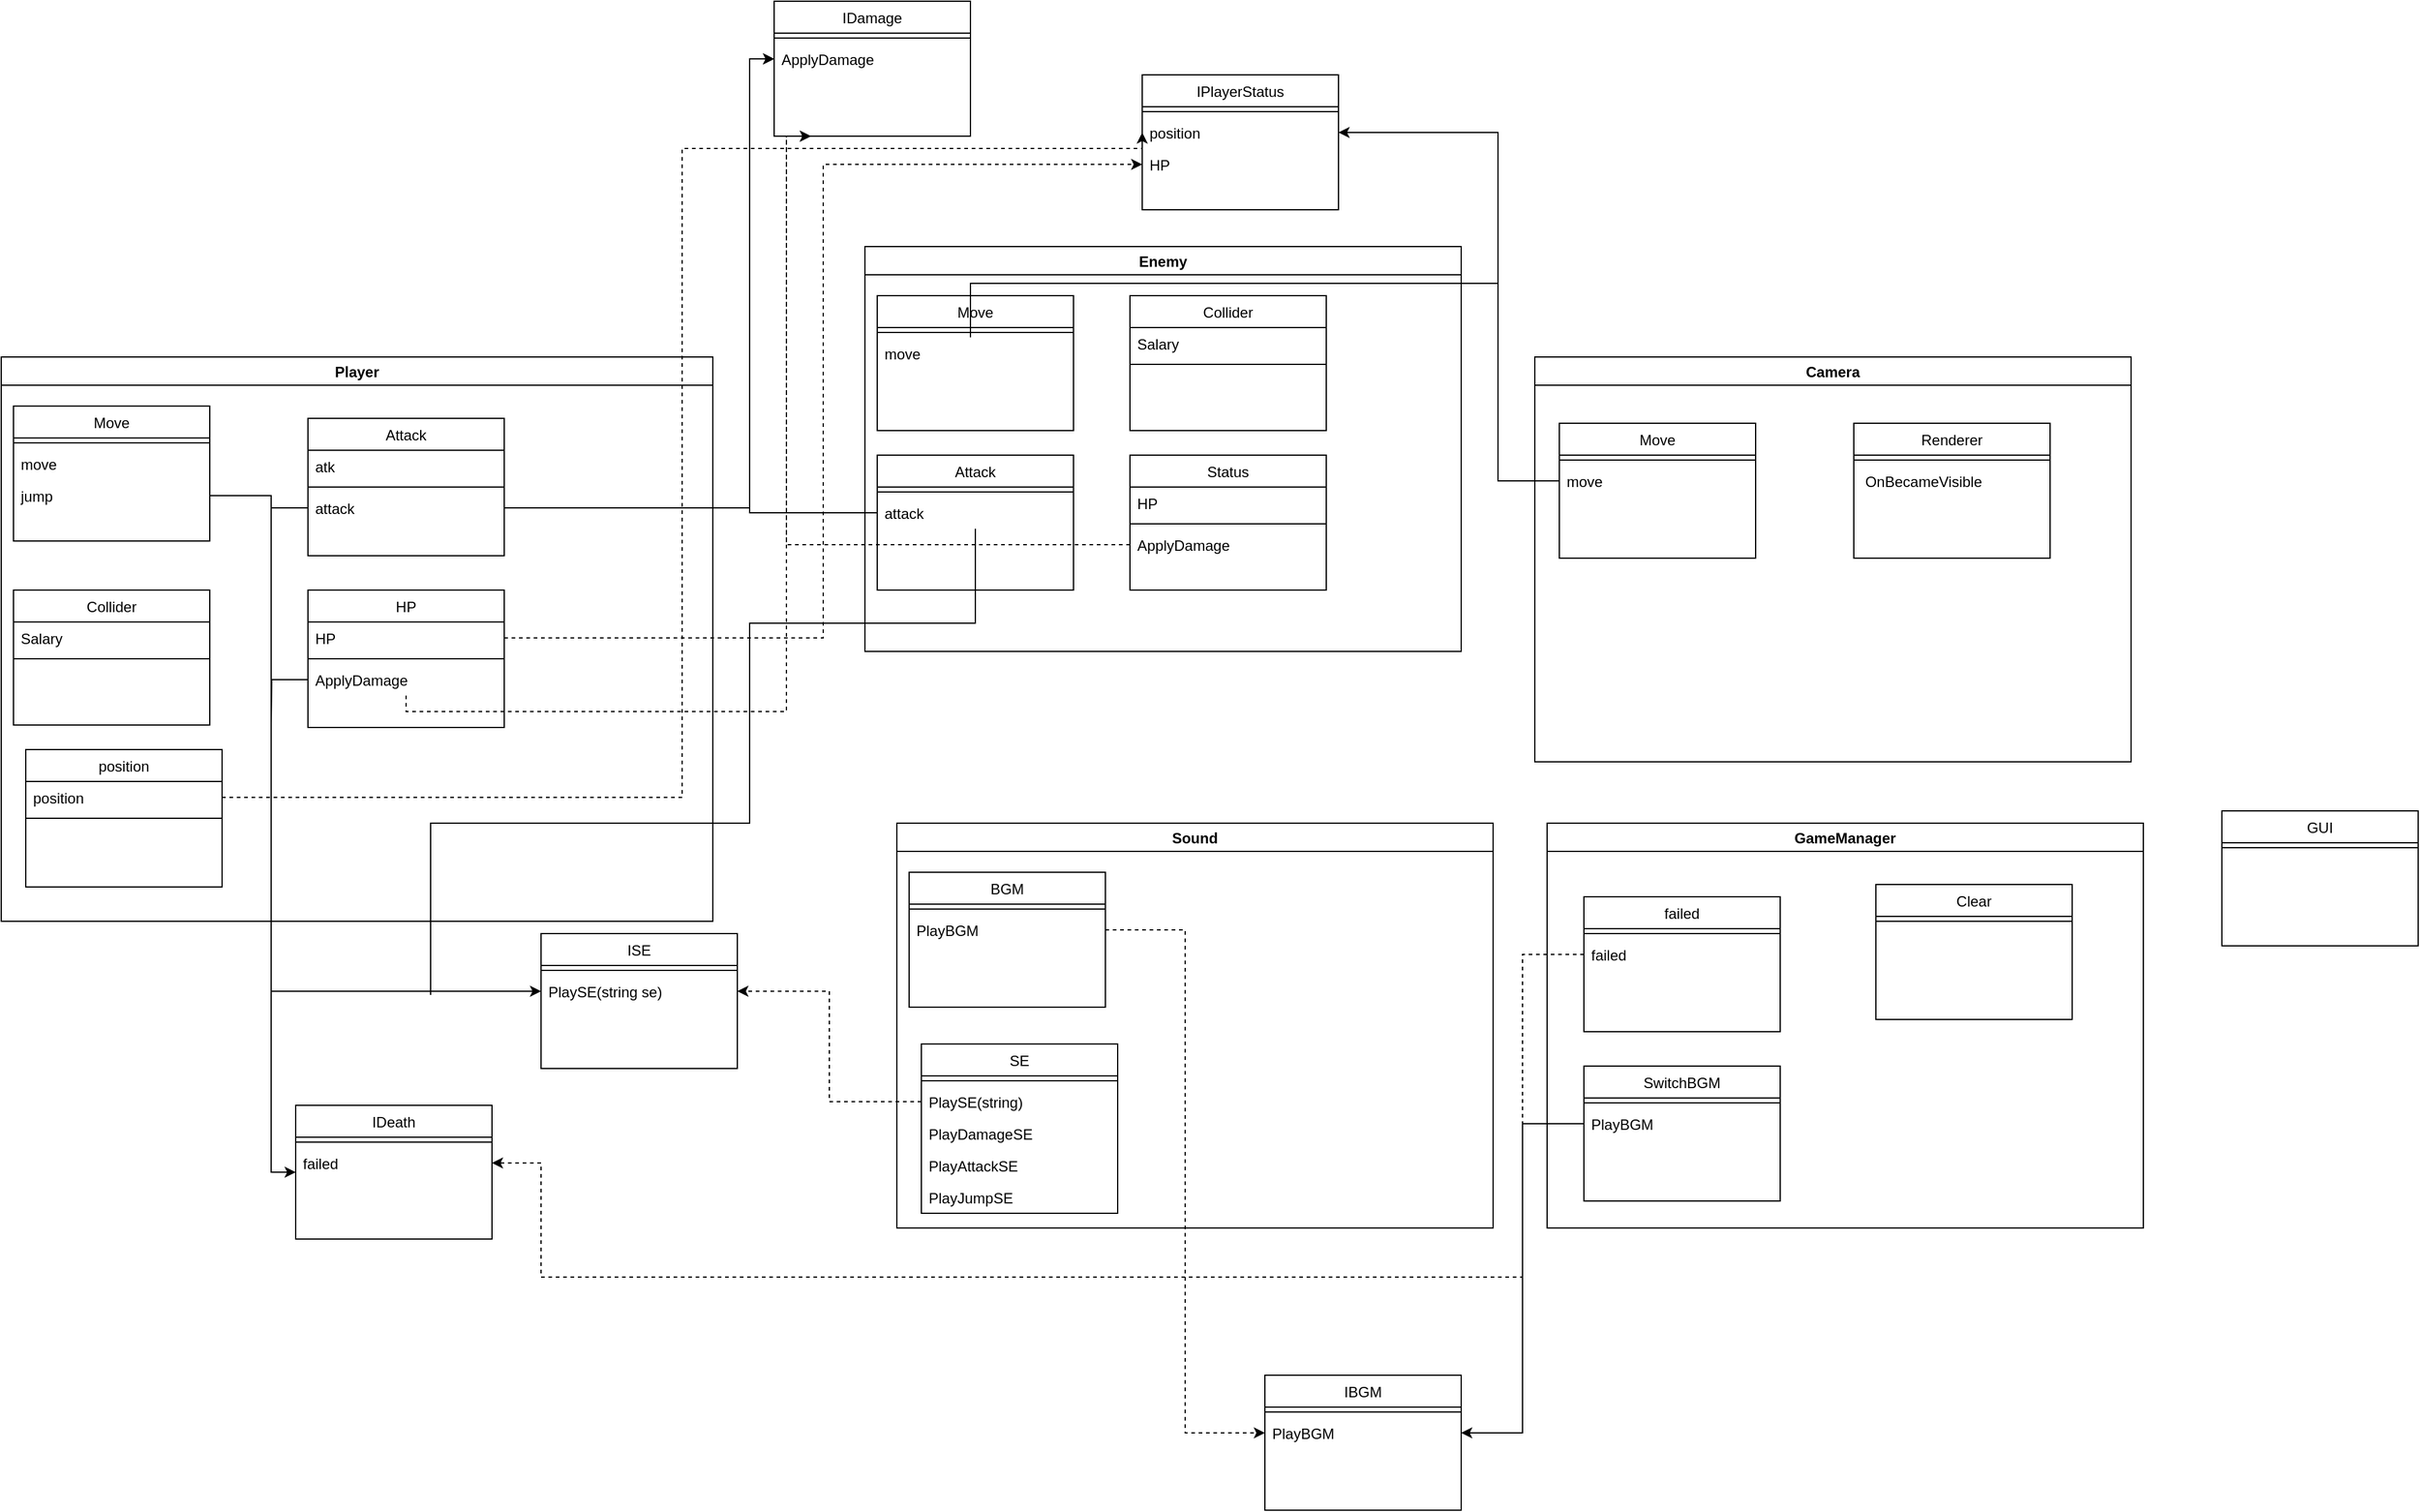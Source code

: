 <mxfile version="16.6.6" type="device"><diagram id="C5RBs43oDa-KdzZeNtuy" name="Page-1"><mxGraphModel dx="1673" dy="901" grid="1" gridSize="10" guides="1" tooltips="1" connect="1" arrows="1" fold="1" page="1" pageScale="1" pageWidth="827" pageHeight="1169" math="0" shadow="0"><root><mxCell id="WIyWlLk6GJQsqaUBKTNV-0"/><mxCell id="WIyWlLk6GJQsqaUBKTNV-1" parent="WIyWlLk6GJQsqaUBKTNV-0"/><mxCell id="DXy78cOk2249i4qKhZUi-2" value="Player" style="swimlane;" parent="WIyWlLk6GJQsqaUBKTNV-1" vertex="1"><mxGeometry x="440" y="560" width="580" height="460" as="geometry"/></mxCell><mxCell id="zkfFHV4jXpPFQw0GAbJ--13" value="Move" style="swimlane;fontStyle=0;align=center;verticalAlign=top;childLayout=stackLayout;horizontal=1;startSize=26;horizontalStack=0;resizeParent=1;resizeLast=0;collapsible=1;marginBottom=0;rounded=0;shadow=0;strokeWidth=1;" parent="DXy78cOk2249i4qKhZUi-2" vertex="1"><mxGeometry x="10" y="40" width="160" height="110" as="geometry"><mxRectangle x="340" y="380" width="170" height="26" as="alternateBounds"/></mxGeometry></mxCell><mxCell id="zkfFHV4jXpPFQw0GAbJ--15" value="" style="line;html=1;strokeWidth=1;align=left;verticalAlign=middle;spacingTop=-1;spacingLeft=3;spacingRight=3;rotatable=0;labelPosition=right;points=[];portConstraint=eastwest;" parent="zkfFHV4jXpPFQw0GAbJ--13" vertex="1"><mxGeometry y="26" width="160" height="8" as="geometry"/></mxCell><mxCell id="DXy78cOk2249i4qKhZUi-7" value="move&#10;" style="text;align=left;verticalAlign=top;spacingLeft=4;spacingRight=4;overflow=hidden;rotatable=0;points=[[0,0.5],[1,0.5]];portConstraint=eastwest;" parent="zkfFHV4jXpPFQw0GAbJ--13" vertex="1"><mxGeometry y="34" width="160" height="26" as="geometry"/></mxCell><mxCell id="i4-zK7n_fpYesn6wMuJ_-3" value="jump" style="text;align=left;verticalAlign=top;spacingLeft=4;spacingRight=4;overflow=hidden;rotatable=0;points=[[0,0.5],[1,0.5]];portConstraint=eastwest;" vertex="1" parent="zkfFHV4jXpPFQw0GAbJ--13"><mxGeometry y="60" width="160" height="26" as="geometry"/></mxCell><mxCell id="DXy78cOk2249i4qKhZUi-3" value="Collider" style="swimlane;fontStyle=0;align=center;verticalAlign=top;childLayout=stackLayout;horizontal=1;startSize=26;horizontalStack=0;resizeParent=1;resizeLast=0;collapsible=1;marginBottom=0;rounded=0;shadow=0;strokeWidth=1;" parent="DXy78cOk2249i4qKhZUi-2" vertex="1"><mxGeometry x="10" y="190" width="160" height="110" as="geometry"><mxRectangle x="340" y="380" width="170" height="26" as="alternateBounds"/></mxGeometry></mxCell><mxCell id="DXy78cOk2249i4qKhZUi-4" value="Salary" style="text;align=left;verticalAlign=top;spacingLeft=4;spacingRight=4;overflow=hidden;rotatable=0;points=[[0,0.5],[1,0.5]];portConstraint=eastwest;" parent="DXy78cOk2249i4qKhZUi-3" vertex="1"><mxGeometry y="26" width="160" height="26" as="geometry"/></mxCell><mxCell id="DXy78cOk2249i4qKhZUi-5" value="" style="line;html=1;strokeWidth=1;align=left;verticalAlign=middle;spacingTop=-1;spacingLeft=3;spacingRight=3;rotatable=0;labelPosition=right;points=[];portConstraint=eastwest;" parent="DXy78cOk2249i4qKhZUi-3" vertex="1"><mxGeometry y="52" width="160" height="8" as="geometry"/></mxCell><mxCell id="i4-zK7n_fpYesn6wMuJ_-16" value="Attack" style="swimlane;fontStyle=0;align=center;verticalAlign=top;childLayout=stackLayout;horizontal=1;startSize=26;horizontalStack=0;resizeParent=1;resizeLast=0;collapsible=1;marginBottom=0;rounded=0;shadow=0;strokeWidth=1;" vertex="1" parent="DXy78cOk2249i4qKhZUi-2"><mxGeometry x="250" y="50" width="160" height="112" as="geometry"><mxRectangle x="340" y="380" width="170" height="26" as="alternateBounds"/></mxGeometry></mxCell><mxCell id="i4-zK7n_fpYesn6wMuJ_-17" value="atk" style="text;align=left;verticalAlign=top;spacingLeft=4;spacingRight=4;overflow=hidden;rotatable=0;points=[[0,0.5],[1,0.5]];portConstraint=eastwest;" vertex="1" parent="i4-zK7n_fpYesn6wMuJ_-16"><mxGeometry y="26" width="160" height="26" as="geometry"/></mxCell><mxCell id="i4-zK7n_fpYesn6wMuJ_-18" value="" style="line;html=1;strokeWidth=1;align=left;verticalAlign=middle;spacingTop=-1;spacingLeft=3;spacingRight=3;rotatable=0;labelPosition=right;points=[];portConstraint=eastwest;" vertex="1" parent="i4-zK7n_fpYesn6wMuJ_-16"><mxGeometry y="52" width="160" height="8" as="geometry"/></mxCell><mxCell id="i4-zK7n_fpYesn6wMuJ_-19" value="attack" style="text;align=left;verticalAlign=top;spacingLeft=4;spacingRight=4;overflow=hidden;rotatable=0;points=[[0,0.5],[1,0.5]];portConstraint=eastwest;" vertex="1" parent="i4-zK7n_fpYesn6wMuJ_-16"><mxGeometry y="60" width="160" height="26" as="geometry"/></mxCell><mxCell id="i4-zK7n_fpYesn6wMuJ_-8" value="HP" style="swimlane;fontStyle=0;align=center;verticalAlign=top;childLayout=stackLayout;horizontal=1;startSize=26;horizontalStack=0;resizeParent=1;resizeLast=0;collapsible=1;marginBottom=0;rounded=0;shadow=0;strokeWidth=1;" vertex="1" parent="DXy78cOk2249i4qKhZUi-2"><mxGeometry x="250" y="190" width="160" height="112" as="geometry"><mxRectangle x="340" y="380" width="170" height="26" as="alternateBounds"/></mxGeometry></mxCell><mxCell id="i4-zK7n_fpYesn6wMuJ_-11" value="HP" style="text;align=left;verticalAlign=top;spacingLeft=4;spacingRight=4;overflow=hidden;rotatable=0;points=[[0,0.5],[1,0.5]];portConstraint=eastwest;" vertex="1" parent="i4-zK7n_fpYesn6wMuJ_-8"><mxGeometry y="26" width="160" height="26" as="geometry"/></mxCell><mxCell id="i4-zK7n_fpYesn6wMuJ_-9" value="" style="line;html=1;strokeWidth=1;align=left;verticalAlign=middle;spacingTop=-1;spacingLeft=3;spacingRight=3;rotatable=0;labelPosition=right;points=[];portConstraint=eastwest;" vertex="1" parent="i4-zK7n_fpYesn6wMuJ_-8"><mxGeometry y="52" width="160" height="8" as="geometry"/></mxCell><mxCell id="i4-zK7n_fpYesn6wMuJ_-10" value="ApplyDamage" style="text;align=left;verticalAlign=top;spacingLeft=4;spacingRight=4;overflow=hidden;rotatable=0;points=[[0,0.5],[1,0.5]];portConstraint=eastwest;" vertex="1" parent="i4-zK7n_fpYesn6wMuJ_-8"><mxGeometry y="60" width="160" height="26" as="geometry"/></mxCell><mxCell id="i4-zK7n_fpYesn6wMuJ_-103" value="" style="endArrow=none;html=1;rounded=0;fontFamily=Helvetica;fontSize=12;fontColor=default;entryX=0;entryY=0.5;entryDx=0;entryDy=0;" edge="1" parent="DXy78cOk2249i4qKhZUi-2" target="i4-zK7n_fpYesn6wMuJ_-19"><mxGeometry width="50" height="50" relative="1" as="geometry"><mxPoint x="220" y="123" as="sourcePoint"/><mxPoint x="250" y="100" as="targetPoint"/></mxGeometry></mxCell><mxCell id="i4-zK7n_fpYesn6wMuJ_-140" value="position" style="swimlane;fontStyle=0;align=center;verticalAlign=top;childLayout=stackLayout;horizontal=1;startSize=26;horizontalStack=0;resizeParent=1;resizeLast=0;collapsible=1;marginBottom=0;rounded=0;shadow=0;strokeWidth=1;" vertex="1" parent="DXy78cOk2249i4qKhZUi-2"><mxGeometry x="20" y="320" width="160" height="112" as="geometry"><mxRectangle x="340" y="380" width="170" height="26" as="alternateBounds"/></mxGeometry></mxCell><mxCell id="i4-zK7n_fpYesn6wMuJ_-142" value="position" style="text;align=left;verticalAlign=top;spacingLeft=4;spacingRight=4;overflow=hidden;rotatable=0;points=[[0,0.5],[1,0.5]];portConstraint=eastwest;" vertex="1" parent="i4-zK7n_fpYesn6wMuJ_-140"><mxGeometry y="26" width="160" height="26" as="geometry"/></mxCell><mxCell id="i4-zK7n_fpYesn6wMuJ_-143" value="" style="line;html=1;strokeWidth=1;align=left;verticalAlign=middle;spacingTop=-1;spacingLeft=3;spacingRight=3;rotatable=0;labelPosition=right;points=[];portConstraint=eastwest;" vertex="1" parent="i4-zK7n_fpYesn6wMuJ_-140"><mxGeometry y="52" width="160" height="8" as="geometry"/></mxCell><mxCell id="i4-zK7n_fpYesn6wMuJ_-4" value="IDamage" style="swimlane;fontStyle=0;align=center;verticalAlign=top;childLayout=stackLayout;horizontal=1;startSize=26;horizontalStack=0;resizeParent=1;resizeLast=0;collapsible=1;marginBottom=0;rounded=0;shadow=0;strokeWidth=1;" vertex="1" parent="WIyWlLk6GJQsqaUBKTNV-1"><mxGeometry x="1070" y="270" width="160" height="110" as="geometry"><mxRectangle x="340" y="380" width="170" height="26" as="alternateBounds"/></mxGeometry></mxCell><mxCell id="i4-zK7n_fpYesn6wMuJ_-5" value="" style="line;html=1;strokeWidth=1;align=left;verticalAlign=middle;spacingTop=-1;spacingLeft=3;spacingRight=3;rotatable=0;labelPosition=right;points=[];portConstraint=eastwest;" vertex="1" parent="i4-zK7n_fpYesn6wMuJ_-4"><mxGeometry y="26" width="160" height="8" as="geometry"/></mxCell><mxCell id="i4-zK7n_fpYesn6wMuJ_-15" value="ApplyDamage" style="text;align=left;verticalAlign=top;spacingLeft=4;spacingRight=4;overflow=hidden;rotatable=0;points=[[0,0.5],[1,0.5]];portConstraint=eastwest;" vertex="1" parent="i4-zK7n_fpYesn6wMuJ_-4"><mxGeometry y="34" width="160" height="26" as="geometry"/></mxCell><mxCell id="i4-zK7n_fpYesn6wMuJ_-20" value="Enemy" style="swimlane;" vertex="1" parent="WIyWlLk6GJQsqaUBKTNV-1"><mxGeometry x="1144" y="470" width="486" height="330" as="geometry"/></mxCell><mxCell id="i4-zK7n_fpYesn6wMuJ_-21" value="Move" style="swimlane;fontStyle=0;align=center;verticalAlign=top;childLayout=stackLayout;horizontal=1;startSize=26;horizontalStack=0;resizeParent=1;resizeLast=0;collapsible=1;marginBottom=0;rounded=0;shadow=0;strokeWidth=1;" vertex="1" parent="i4-zK7n_fpYesn6wMuJ_-20"><mxGeometry x="10" y="40" width="160" height="110" as="geometry"><mxRectangle x="340" y="380" width="170" height="26" as="alternateBounds"/></mxGeometry></mxCell><mxCell id="i4-zK7n_fpYesn6wMuJ_-22" value="" style="line;html=1;strokeWidth=1;align=left;verticalAlign=middle;spacingTop=-1;spacingLeft=3;spacingRight=3;rotatable=0;labelPosition=right;points=[];portConstraint=eastwest;" vertex="1" parent="i4-zK7n_fpYesn6wMuJ_-21"><mxGeometry y="26" width="160" height="8" as="geometry"/></mxCell><mxCell id="i4-zK7n_fpYesn6wMuJ_-23" value="move&#10;" style="text;align=left;verticalAlign=top;spacingLeft=4;spacingRight=4;overflow=hidden;rotatable=0;points=[[0,0.5],[1,0.5]];portConstraint=eastwest;" vertex="1" parent="i4-zK7n_fpYesn6wMuJ_-21"><mxGeometry y="34" width="160" height="26" as="geometry"/></mxCell><mxCell id="i4-zK7n_fpYesn6wMuJ_-25" value="Collider" style="swimlane;fontStyle=0;align=center;verticalAlign=top;childLayout=stackLayout;horizontal=1;startSize=26;horizontalStack=0;resizeParent=1;resizeLast=0;collapsible=1;marginBottom=0;rounded=0;shadow=0;strokeWidth=1;" vertex="1" parent="i4-zK7n_fpYesn6wMuJ_-20"><mxGeometry x="216" y="40" width="160" height="110" as="geometry"><mxRectangle x="340" y="380" width="170" height="26" as="alternateBounds"/></mxGeometry></mxCell><mxCell id="i4-zK7n_fpYesn6wMuJ_-26" value="Salary" style="text;align=left;verticalAlign=top;spacingLeft=4;spacingRight=4;overflow=hidden;rotatable=0;points=[[0,0.5],[1,0.5]];portConstraint=eastwest;" vertex="1" parent="i4-zK7n_fpYesn6wMuJ_-25"><mxGeometry y="26" width="160" height="26" as="geometry"/></mxCell><mxCell id="i4-zK7n_fpYesn6wMuJ_-27" value="" style="line;html=1;strokeWidth=1;align=left;verticalAlign=middle;spacingTop=-1;spacingLeft=3;spacingRight=3;rotatable=0;labelPosition=right;points=[];portConstraint=eastwest;" vertex="1" parent="i4-zK7n_fpYesn6wMuJ_-25"><mxGeometry y="52" width="160" height="8" as="geometry"/></mxCell><mxCell id="i4-zK7n_fpYesn6wMuJ_-28" value="Status" style="swimlane;fontStyle=0;align=center;verticalAlign=top;childLayout=stackLayout;horizontal=1;startSize=26;horizontalStack=0;resizeParent=1;resizeLast=0;collapsible=1;marginBottom=0;rounded=0;shadow=0;strokeWidth=1;" vertex="1" parent="i4-zK7n_fpYesn6wMuJ_-20"><mxGeometry x="216" y="170" width="160" height="110" as="geometry"><mxRectangle x="340" y="380" width="170" height="26" as="alternateBounds"/></mxGeometry></mxCell><mxCell id="i4-zK7n_fpYesn6wMuJ_-29" value="HP" style="text;align=left;verticalAlign=top;spacingLeft=4;spacingRight=4;overflow=hidden;rotatable=0;points=[[0,0.5],[1,0.5]];portConstraint=eastwest;" vertex="1" parent="i4-zK7n_fpYesn6wMuJ_-28"><mxGeometry y="26" width="160" height="26" as="geometry"/></mxCell><mxCell id="i4-zK7n_fpYesn6wMuJ_-30" value="" style="line;html=1;strokeWidth=1;align=left;verticalAlign=middle;spacingTop=-1;spacingLeft=3;spacingRight=3;rotatable=0;labelPosition=right;points=[];portConstraint=eastwest;" vertex="1" parent="i4-zK7n_fpYesn6wMuJ_-28"><mxGeometry y="52" width="160" height="8" as="geometry"/></mxCell><mxCell id="i4-zK7n_fpYesn6wMuJ_-31" value="ApplyDamage" style="text;align=left;verticalAlign=top;spacingLeft=4;spacingRight=4;overflow=hidden;rotatable=0;points=[[0,0.5],[1,0.5]];portConstraint=eastwest;" vertex="1" parent="i4-zK7n_fpYesn6wMuJ_-28"><mxGeometry y="60" width="160" height="26" as="geometry"/></mxCell><mxCell id="i4-zK7n_fpYesn6wMuJ_-32" value="Attack" style="swimlane;fontStyle=0;align=center;verticalAlign=top;childLayout=stackLayout;horizontal=1;startSize=26;horizontalStack=0;resizeParent=1;resizeLast=0;collapsible=1;marginBottom=0;rounded=0;shadow=0;strokeWidth=1;" vertex="1" parent="i4-zK7n_fpYesn6wMuJ_-20"><mxGeometry x="10" y="170" width="160" height="110" as="geometry"><mxRectangle x="340" y="380" width="170" height="26" as="alternateBounds"/></mxGeometry></mxCell><mxCell id="i4-zK7n_fpYesn6wMuJ_-34" value="" style="line;html=1;strokeWidth=1;align=left;verticalAlign=middle;spacingTop=-1;spacingLeft=3;spacingRight=3;rotatable=0;labelPosition=right;points=[];portConstraint=eastwest;" vertex="1" parent="i4-zK7n_fpYesn6wMuJ_-32"><mxGeometry y="26" width="160" height="8" as="geometry"/></mxCell><mxCell id="i4-zK7n_fpYesn6wMuJ_-35" value="attack" style="text;align=left;verticalAlign=top;spacingLeft=4;spacingRight=4;overflow=hidden;rotatable=0;points=[[0,0.5],[1,0.5]];portConstraint=eastwest;" vertex="1" parent="i4-zK7n_fpYesn6wMuJ_-32"><mxGeometry y="34" width="160" height="26" as="geometry"/></mxCell><mxCell id="i4-zK7n_fpYesn6wMuJ_-37" style="edgeStyle=orthogonalEdgeStyle;rounded=0;orthogonalLoop=1;jettySize=auto;html=1;entryX=0;entryY=0.5;entryDx=0;entryDy=0;fontFamily=Helvetica;fontSize=12;fontColor=default;startSize=26;" edge="1" parent="WIyWlLk6GJQsqaUBKTNV-1" source="i4-zK7n_fpYesn6wMuJ_-19" target="i4-zK7n_fpYesn6wMuJ_-15"><mxGeometry relative="1" as="geometry"><Array as="points"><mxPoint x="1050" y="683"/><mxPoint x="1050" y="317"/></Array></mxGeometry></mxCell><mxCell id="i4-zK7n_fpYesn6wMuJ_-39" style="edgeStyle=orthogonalEdgeStyle;rounded=0;orthogonalLoop=1;jettySize=auto;html=1;entryX=0;entryY=0.5;entryDx=0;entryDy=0;fontFamily=Helvetica;fontSize=12;fontColor=default;startSize=26;" edge="1" parent="WIyWlLk6GJQsqaUBKTNV-1" source="i4-zK7n_fpYesn6wMuJ_-35" target="i4-zK7n_fpYesn6wMuJ_-15"><mxGeometry relative="1" as="geometry"/></mxCell><mxCell id="i4-zK7n_fpYesn6wMuJ_-44" style="edgeStyle=orthogonalEdgeStyle;rounded=0;orthogonalLoop=1;jettySize=auto;html=1;dashed=1;fontFamily=Helvetica;fontSize=12;fontColor=default;" edge="1" parent="WIyWlLk6GJQsqaUBKTNV-1" source="i4-zK7n_fpYesn6wMuJ_-31"><mxGeometry relative="1" as="geometry"><mxPoint x="1100" y="380" as="targetPoint"/><Array as="points"><mxPoint x="1080" y="713"/><mxPoint x="1080" y="380"/></Array></mxGeometry></mxCell><mxCell id="i4-zK7n_fpYesn6wMuJ_-45" style="edgeStyle=orthogonalEdgeStyle;rounded=0;orthogonalLoop=1;jettySize=auto;html=1;dashed=1;fontFamily=Helvetica;fontSize=12;fontColor=default;" edge="1" parent="WIyWlLk6GJQsqaUBKTNV-1" source="i4-zK7n_fpYesn6wMuJ_-10"><mxGeometry relative="1" as="geometry"><mxPoint x="1100" y="380" as="targetPoint"/><Array as="points"><mxPoint x="1080" y="849"/><mxPoint x="1080" y="380"/></Array></mxGeometry></mxCell><mxCell id="i4-zK7n_fpYesn6wMuJ_-46" value="Camera" style="swimlane;" vertex="1" parent="WIyWlLk6GJQsqaUBKTNV-1"><mxGeometry x="1690" y="560" width="486" height="330" as="geometry"/></mxCell><mxCell id="i4-zK7n_fpYesn6wMuJ_-47" value="Move" style="swimlane;fontStyle=0;align=center;verticalAlign=top;childLayout=stackLayout;horizontal=1;startSize=26;horizontalStack=0;resizeParent=1;resizeLast=0;collapsible=1;marginBottom=0;rounded=0;shadow=0;strokeWidth=1;" vertex="1" parent="i4-zK7n_fpYesn6wMuJ_-46"><mxGeometry x="20" y="54" width="160" height="110" as="geometry"><mxRectangle x="340" y="380" width="170" height="26" as="alternateBounds"/></mxGeometry></mxCell><mxCell id="i4-zK7n_fpYesn6wMuJ_-48" value="" style="line;html=1;strokeWidth=1;align=left;verticalAlign=middle;spacingTop=-1;spacingLeft=3;spacingRight=3;rotatable=0;labelPosition=right;points=[];portConstraint=eastwest;" vertex="1" parent="i4-zK7n_fpYesn6wMuJ_-47"><mxGeometry y="26" width="160" height="8" as="geometry"/></mxCell><mxCell id="i4-zK7n_fpYesn6wMuJ_-49" value="move&#10;" style="text;align=left;verticalAlign=top;spacingLeft=4;spacingRight=4;overflow=hidden;rotatable=0;points=[[0,0.5],[1,0.5]];portConstraint=eastwest;" vertex="1" parent="i4-zK7n_fpYesn6wMuJ_-47"><mxGeometry y="34" width="160" height="26" as="geometry"/></mxCell><mxCell id="i4-zK7n_fpYesn6wMuJ_-61" value="Renderer" style="swimlane;fontStyle=0;align=center;verticalAlign=top;childLayout=stackLayout;horizontal=1;startSize=26;horizontalStack=0;resizeParent=1;resizeLast=0;collapsible=1;marginBottom=0;rounded=0;shadow=0;strokeWidth=1;" vertex="1" parent="i4-zK7n_fpYesn6wMuJ_-46"><mxGeometry x="260" y="54" width="160" height="110" as="geometry"><mxRectangle x="340" y="380" width="170" height="26" as="alternateBounds"/></mxGeometry></mxCell><mxCell id="i4-zK7n_fpYesn6wMuJ_-62" value="" style="line;html=1;strokeWidth=1;align=left;verticalAlign=middle;spacingTop=-1;spacingLeft=3;spacingRight=3;rotatable=0;labelPosition=right;points=[];portConstraint=eastwest;" vertex="1" parent="i4-zK7n_fpYesn6wMuJ_-61"><mxGeometry y="26" width="160" height="8" as="geometry"/></mxCell><mxCell id="i4-zK7n_fpYesn6wMuJ_-63" value=" OnBecameVisible" style="text;align=left;verticalAlign=top;spacingLeft=4;spacingRight=4;overflow=hidden;rotatable=0;points=[[0,0.5],[1,0.5]];portConstraint=eastwest;" vertex="1" parent="i4-zK7n_fpYesn6wMuJ_-61"><mxGeometry y="34" width="160" height="26" as="geometry"/></mxCell><mxCell id="i4-zK7n_fpYesn6wMuJ_-64" value="Sound" style="swimlane;startSize=23;" vertex="1" parent="WIyWlLk6GJQsqaUBKTNV-1"><mxGeometry x="1170" y="940" width="486" height="330" as="geometry"/></mxCell><mxCell id="i4-zK7n_fpYesn6wMuJ_-65" value="BGM" style="swimlane;fontStyle=0;align=center;verticalAlign=top;childLayout=stackLayout;horizontal=1;startSize=26;horizontalStack=0;resizeParent=1;resizeLast=0;collapsible=1;marginBottom=0;rounded=0;shadow=0;strokeWidth=1;" vertex="1" parent="i4-zK7n_fpYesn6wMuJ_-64"><mxGeometry x="10" y="40" width="160" height="110" as="geometry"><mxRectangle x="340" y="380" width="170" height="26" as="alternateBounds"/></mxGeometry></mxCell><mxCell id="i4-zK7n_fpYesn6wMuJ_-66" value="" style="line;html=1;strokeWidth=1;align=left;verticalAlign=middle;spacingTop=-1;spacingLeft=3;spacingRight=3;rotatable=0;labelPosition=right;points=[];portConstraint=eastwest;" vertex="1" parent="i4-zK7n_fpYesn6wMuJ_-65"><mxGeometry y="26" width="160" height="8" as="geometry"/></mxCell><mxCell id="i4-zK7n_fpYesn6wMuJ_-124" value="PlayBGM" style="text;align=left;verticalAlign=top;spacingLeft=4;spacingRight=4;overflow=hidden;rotatable=0;points=[[0,0.5],[1,0.5]];portConstraint=eastwest;" vertex="1" parent="i4-zK7n_fpYesn6wMuJ_-65"><mxGeometry y="34" width="160" height="26" as="geometry"/></mxCell><mxCell id="i4-zK7n_fpYesn6wMuJ_-72" value="SE" style="swimlane;fontStyle=0;align=center;verticalAlign=top;childLayout=stackLayout;horizontal=1;startSize=26;horizontalStack=0;resizeParent=1;resizeLast=0;collapsible=1;marginBottom=0;rounded=0;shadow=0;strokeWidth=1;" vertex="1" parent="i4-zK7n_fpYesn6wMuJ_-64"><mxGeometry x="20" y="180" width="160" height="138" as="geometry"><mxRectangle x="340" y="380" width="170" height="26" as="alternateBounds"/></mxGeometry></mxCell><mxCell id="i4-zK7n_fpYesn6wMuJ_-74" value="" style="line;html=1;strokeWidth=1;align=left;verticalAlign=middle;spacingTop=-1;spacingLeft=3;spacingRight=3;rotatable=0;labelPosition=right;points=[];portConstraint=eastwest;" vertex="1" parent="i4-zK7n_fpYesn6wMuJ_-72"><mxGeometry y="26" width="160" height="8" as="geometry"/></mxCell><mxCell id="i4-zK7n_fpYesn6wMuJ_-84" value="PlaySE(string)" style="text;align=left;verticalAlign=top;spacingLeft=4;spacingRight=4;overflow=hidden;rotatable=0;points=[[0,0.5],[1,0.5]];portConstraint=eastwest;" vertex="1" parent="i4-zK7n_fpYesn6wMuJ_-72"><mxGeometry y="34" width="160" height="26" as="geometry"/></mxCell><mxCell id="i4-zK7n_fpYesn6wMuJ_-91" value="PlayDamageSE" style="text;align=left;verticalAlign=top;spacingLeft=4;spacingRight=4;overflow=hidden;rotatable=0;points=[[0,0.5],[1,0.5]];portConstraint=eastwest;" vertex="1" parent="i4-zK7n_fpYesn6wMuJ_-72"><mxGeometry y="60" width="160" height="26" as="geometry"/></mxCell><mxCell id="i4-zK7n_fpYesn6wMuJ_-92" value="PlayAttackSE" style="text;align=left;verticalAlign=top;spacingLeft=4;spacingRight=4;overflow=hidden;rotatable=0;points=[[0,0.5],[1,0.5]];portConstraint=eastwest;" vertex="1" parent="i4-zK7n_fpYesn6wMuJ_-72"><mxGeometry y="86" width="160" height="26" as="geometry"/></mxCell><mxCell id="i4-zK7n_fpYesn6wMuJ_-93" value="PlayJumpSE" style="text;align=left;verticalAlign=top;spacingLeft=4;spacingRight=4;overflow=hidden;rotatable=0;points=[[0,0.5],[1,0.5]];portConstraint=eastwest;" vertex="1" parent="i4-zK7n_fpYesn6wMuJ_-72"><mxGeometry y="112" width="160" height="26" as="geometry"/></mxCell><mxCell id="i4-zK7n_fpYesn6wMuJ_-81" value="ISE" style="swimlane;fontStyle=0;align=center;verticalAlign=top;childLayout=stackLayout;horizontal=1;startSize=26;horizontalStack=0;resizeParent=1;resizeLast=0;collapsible=1;marginBottom=0;rounded=0;shadow=0;strokeWidth=1;" vertex="1" parent="WIyWlLk6GJQsqaUBKTNV-1"><mxGeometry x="880" y="1030" width="160" height="110" as="geometry"><mxRectangle x="340" y="380" width="170" height="26" as="alternateBounds"/></mxGeometry></mxCell><mxCell id="i4-zK7n_fpYesn6wMuJ_-82" value="" style="line;html=1;strokeWidth=1;align=left;verticalAlign=middle;spacingTop=-1;spacingLeft=3;spacingRight=3;rotatable=0;labelPosition=right;points=[];portConstraint=eastwest;" vertex="1" parent="i4-zK7n_fpYesn6wMuJ_-81"><mxGeometry y="26" width="160" height="8" as="geometry"/></mxCell><mxCell id="i4-zK7n_fpYesn6wMuJ_-83" value="PlaySE(string se)" style="text;align=left;verticalAlign=top;spacingLeft=4;spacingRight=4;overflow=hidden;rotatable=0;points=[[0,0.5],[1,0.5]];portConstraint=eastwest;" vertex="1" parent="i4-zK7n_fpYesn6wMuJ_-81"><mxGeometry y="34" width="160" height="26" as="geometry"/></mxCell><mxCell id="i4-zK7n_fpYesn6wMuJ_-94" style="edgeStyle=orthogonalEdgeStyle;rounded=0;orthogonalLoop=1;jettySize=auto;html=1;exitX=0;exitY=0.5;exitDx=0;exitDy=0;dashed=1;fontFamily=Helvetica;fontSize=12;fontColor=default;" edge="1" parent="WIyWlLk6GJQsqaUBKTNV-1" source="i4-zK7n_fpYesn6wMuJ_-84" target="i4-zK7n_fpYesn6wMuJ_-83"><mxGeometry relative="1" as="geometry"/></mxCell><mxCell id="i4-zK7n_fpYesn6wMuJ_-98" style="edgeStyle=orthogonalEdgeStyle;rounded=0;orthogonalLoop=1;jettySize=auto;html=1;entryX=0;entryY=0.5;entryDx=0;entryDy=0;fontFamily=Helvetica;fontSize=12;fontColor=default;" edge="1" parent="WIyWlLk6GJQsqaUBKTNV-1" source="i4-zK7n_fpYesn6wMuJ_-3" target="i4-zK7n_fpYesn6wMuJ_-83"><mxGeometry relative="1" as="geometry"><Array as="points"><mxPoint x="660" y="673"/><mxPoint x="660" y="1077"/></Array></mxGeometry></mxCell><mxCell id="i4-zK7n_fpYesn6wMuJ_-104" style="edgeStyle=orthogonalEdgeStyle;rounded=0;orthogonalLoop=1;jettySize=auto;html=1;exitX=0;exitY=0.5;exitDx=0;exitDy=0;fontFamily=Helvetica;fontSize=12;fontColor=default;endArrow=none;endFill=0;" edge="1" parent="WIyWlLk6GJQsqaUBKTNV-1" source="i4-zK7n_fpYesn6wMuJ_-10"><mxGeometry relative="1" as="geometry"><mxPoint x="660" y="859" as="targetPoint"/></mxGeometry></mxCell><mxCell id="i4-zK7n_fpYesn6wMuJ_-105" style="edgeStyle=orthogonalEdgeStyle;rounded=0;orthogonalLoop=1;jettySize=auto;html=1;fontFamily=Helvetica;fontSize=12;fontColor=default;endArrow=none;endFill=0;" edge="1" parent="WIyWlLk6GJQsqaUBKTNV-1" source="i4-zK7n_fpYesn6wMuJ_-35"><mxGeometry relative="1" as="geometry"><mxPoint x="790.0" y="1080" as="targetPoint"/><Array as="points"><mxPoint x="1050" y="777"/><mxPoint x="1050" y="940"/><mxPoint x="790" y="940"/></Array></mxGeometry></mxCell><mxCell id="i4-zK7n_fpYesn6wMuJ_-108" value="IPlayerStatus" style="swimlane;fontStyle=0;align=center;verticalAlign=top;childLayout=stackLayout;horizontal=1;startSize=26;horizontalStack=0;resizeParent=1;resizeLast=0;collapsible=1;marginBottom=0;rounded=0;shadow=0;strokeWidth=1;" vertex="1" parent="WIyWlLk6GJQsqaUBKTNV-1"><mxGeometry x="1370" y="330" width="160" height="110" as="geometry"><mxRectangle x="340" y="380" width="170" height="26" as="alternateBounds"/></mxGeometry></mxCell><mxCell id="i4-zK7n_fpYesn6wMuJ_-109" value="" style="line;html=1;strokeWidth=1;align=left;verticalAlign=middle;spacingTop=-1;spacingLeft=3;spacingRight=3;rotatable=0;labelPosition=right;points=[];portConstraint=eastwest;" vertex="1" parent="i4-zK7n_fpYesn6wMuJ_-108"><mxGeometry y="26" width="160" height="8" as="geometry"/></mxCell><mxCell id="i4-zK7n_fpYesn6wMuJ_-110" value="position" style="text;align=left;verticalAlign=top;spacingLeft=4;spacingRight=4;overflow=hidden;rotatable=0;points=[[0,0.5],[1,0.5]];portConstraint=eastwest;" vertex="1" parent="i4-zK7n_fpYesn6wMuJ_-108"><mxGeometry y="34" width="160" height="26" as="geometry"/></mxCell><mxCell id="i4-zK7n_fpYesn6wMuJ_-131" value="HP" style="text;align=left;verticalAlign=top;spacingLeft=4;spacingRight=4;overflow=hidden;rotatable=0;points=[[0,0.5],[1,0.5]];portConstraint=eastwest;" vertex="1" parent="i4-zK7n_fpYesn6wMuJ_-108"><mxGeometry y="60" width="160" height="26" as="geometry"/></mxCell><mxCell id="i4-zK7n_fpYesn6wMuJ_-112" style="edgeStyle=orthogonalEdgeStyle;rounded=0;orthogonalLoop=1;jettySize=auto;html=1;fontFamily=Helvetica;fontSize=12;fontColor=default;endArrow=classic;endFill=1;" edge="1" parent="WIyWlLk6GJQsqaUBKTNV-1" source="i4-zK7n_fpYesn6wMuJ_-49" target="i4-zK7n_fpYesn6wMuJ_-110"><mxGeometry relative="1" as="geometry"><Array as="points"><mxPoint x="1660" y="661"/><mxPoint x="1660" y="377"/></Array></mxGeometry></mxCell><mxCell id="i4-zK7n_fpYesn6wMuJ_-113" style="edgeStyle=orthogonalEdgeStyle;rounded=0;orthogonalLoop=1;jettySize=auto;html=1;fontFamily=Helvetica;fontSize=12;fontColor=default;endArrow=none;endFill=0;" edge="1" parent="WIyWlLk6GJQsqaUBKTNV-1" source="i4-zK7n_fpYesn6wMuJ_-23"><mxGeometry relative="1" as="geometry"><mxPoint x="1660.0" y="480" as="targetPoint"/><Array as="points"><mxPoint x="1230" y="500"/><mxPoint x="1660" y="500"/></Array></mxGeometry></mxCell><mxCell id="i4-zK7n_fpYesn6wMuJ_-114" value="GameManager" style="swimlane;" vertex="1" parent="WIyWlLk6GJQsqaUBKTNV-1"><mxGeometry x="1700" y="940" width="486" height="330" as="geometry"/></mxCell><mxCell id="i4-zK7n_fpYesn6wMuJ_-127" value="SwitchBGM" style="swimlane;fontStyle=0;align=center;verticalAlign=top;childLayout=stackLayout;horizontal=1;startSize=26;horizontalStack=0;resizeParent=1;resizeLast=0;collapsible=1;marginBottom=0;rounded=0;shadow=0;strokeWidth=1;" vertex="1" parent="i4-zK7n_fpYesn6wMuJ_-114"><mxGeometry x="30" y="198" width="160" height="110" as="geometry"><mxRectangle x="340" y="380" width="170" height="26" as="alternateBounds"/></mxGeometry></mxCell><mxCell id="i4-zK7n_fpYesn6wMuJ_-128" value="" style="line;html=1;strokeWidth=1;align=left;verticalAlign=middle;spacingTop=-1;spacingLeft=3;spacingRight=3;rotatable=0;labelPosition=right;points=[];portConstraint=eastwest;" vertex="1" parent="i4-zK7n_fpYesn6wMuJ_-127"><mxGeometry y="26" width="160" height="8" as="geometry"/></mxCell><mxCell id="i4-zK7n_fpYesn6wMuJ_-129" value="PlayBGM" style="text;align=left;verticalAlign=top;spacingLeft=4;spacingRight=4;overflow=hidden;rotatable=0;points=[[0,0.5],[1,0.5]];portConstraint=eastwest;" vertex="1" parent="i4-zK7n_fpYesn6wMuJ_-127"><mxGeometry y="34" width="160" height="26" as="geometry"/></mxCell><mxCell id="i4-zK7n_fpYesn6wMuJ_-134" value="Clear" style="swimlane;fontStyle=0;align=center;verticalAlign=top;childLayout=stackLayout;horizontal=1;startSize=26;horizontalStack=0;resizeParent=1;resizeLast=0;collapsible=1;marginBottom=0;rounded=0;shadow=0;strokeWidth=1;" vertex="1" parent="i4-zK7n_fpYesn6wMuJ_-114"><mxGeometry x="268" y="50" width="160" height="110" as="geometry"><mxRectangle x="340" y="380" width="170" height="26" as="alternateBounds"/></mxGeometry></mxCell><mxCell id="i4-zK7n_fpYesn6wMuJ_-135" value="" style="line;html=1;strokeWidth=1;align=left;verticalAlign=middle;spacingTop=-1;spacingLeft=3;spacingRight=3;rotatable=0;labelPosition=right;points=[];portConstraint=eastwest;" vertex="1" parent="i4-zK7n_fpYesn6wMuJ_-134"><mxGeometry y="26" width="160" height="8" as="geometry"/></mxCell><mxCell id="i4-zK7n_fpYesn6wMuJ_-137" value="failed" style="swimlane;fontStyle=0;align=center;verticalAlign=top;childLayout=stackLayout;horizontal=1;startSize=26;horizontalStack=0;resizeParent=1;resizeLast=0;collapsible=1;marginBottom=0;rounded=0;shadow=0;strokeWidth=1;" vertex="1" parent="i4-zK7n_fpYesn6wMuJ_-114"><mxGeometry x="30" y="60" width="160" height="110" as="geometry"><mxRectangle x="340" y="380" width="170" height="26" as="alternateBounds"/></mxGeometry></mxCell><mxCell id="i4-zK7n_fpYesn6wMuJ_-138" value="" style="line;html=1;strokeWidth=1;align=left;verticalAlign=middle;spacingTop=-1;spacingLeft=3;spacingRight=3;rotatable=0;labelPosition=right;points=[];portConstraint=eastwest;" vertex="1" parent="i4-zK7n_fpYesn6wMuJ_-137"><mxGeometry y="26" width="160" height="8" as="geometry"/></mxCell><mxCell id="i4-zK7n_fpYesn6wMuJ_-153" value="failed" style="text;align=left;verticalAlign=top;spacingLeft=4;spacingRight=4;overflow=hidden;rotatable=0;points=[[0,0.5],[1,0.5]];portConstraint=eastwest;" vertex="1" parent="i4-zK7n_fpYesn6wMuJ_-137"><mxGeometry y="34" width="160" height="26" as="geometry"/></mxCell><mxCell id="i4-zK7n_fpYesn6wMuJ_-115" value="GUI" style="swimlane;fontStyle=0;align=center;verticalAlign=top;childLayout=stackLayout;horizontal=1;startSize=26;horizontalStack=0;resizeParent=1;resizeLast=0;collapsible=1;marginBottom=0;rounded=0;shadow=0;strokeWidth=1;" vertex="1" parent="WIyWlLk6GJQsqaUBKTNV-1"><mxGeometry x="2250" y="930" width="160" height="110" as="geometry"><mxRectangle x="340" y="380" width="170" height="26" as="alternateBounds"/></mxGeometry></mxCell><mxCell id="i4-zK7n_fpYesn6wMuJ_-116" value="" style="line;html=1;strokeWidth=1;align=left;verticalAlign=middle;spacingTop=-1;spacingLeft=3;spacingRight=3;rotatable=0;labelPosition=right;points=[];portConstraint=eastwest;" vertex="1" parent="i4-zK7n_fpYesn6wMuJ_-115"><mxGeometry y="26" width="160" height="8" as="geometry"/></mxCell><mxCell id="i4-zK7n_fpYesn6wMuJ_-121" value="IBGM" style="swimlane;fontStyle=0;align=center;verticalAlign=top;childLayout=stackLayout;horizontal=1;startSize=26;horizontalStack=0;resizeParent=1;resizeLast=0;collapsible=1;marginBottom=0;rounded=0;shadow=0;strokeWidth=1;" vertex="1" parent="WIyWlLk6GJQsqaUBKTNV-1"><mxGeometry x="1470" y="1390" width="160" height="110" as="geometry"><mxRectangle x="340" y="380" width="170" height="26" as="alternateBounds"/></mxGeometry></mxCell><mxCell id="i4-zK7n_fpYesn6wMuJ_-122" value="" style="line;html=1;strokeWidth=1;align=left;verticalAlign=middle;spacingTop=-1;spacingLeft=3;spacingRight=3;rotatable=0;labelPosition=right;points=[];portConstraint=eastwest;" vertex="1" parent="i4-zK7n_fpYesn6wMuJ_-121"><mxGeometry y="26" width="160" height="8" as="geometry"/></mxCell><mxCell id="i4-zK7n_fpYesn6wMuJ_-123" value="PlayBGM" style="text;align=left;verticalAlign=top;spacingLeft=4;spacingRight=4;overflow=hidden;rotatable=0;points=[[0,0.5],[1,0.5]];portConstraint=eastwest;" vertex="1" parent="i4-zK7n_fpYesn6wMuJ_-121"><mxGeometry y="34" width="160" height="26" as="geometry"/></mxCell><mxCell id="i4-zK7n_fpYesn6wMuJ_-126" style="edgeStyle=orthogonalEdgeStyle;rounded=0;orthogonalLoop=1;jettySize=auto;html=1;entryX=0;entryY=0.5;entryDx=0;entryDy=0;fontFamily=Helvetica;fontSize=12;fontColor=default;endArrow=classic;endFill=1;dashed=1;" edge="1" parent="WIyWlLk6GJQsqaUBKTNV-1" source="i4-zK7n_fpYesn6wMuJ_-124" target="i4-zK7n_fpYesn6wMuJ_-123"><mxGeometry relative="1" as="geometry"/></mxCell><mxCell id="i4-zK7n_fpYesn6wMuJ_-130" style="edgeStyle=orthogonalEdgeStyle;rounded=0;orthogonalLoop=1;jettySize=auto;html=1;entryX=1;entryY=0.5;entryDx=0;entryDy=0;fontFamily=Helvetica;fontSize=12;fontColor=default;endArrow=classic;endFill=1;" edge="1" parent="WIyWlLk6GJQsqaUBKTNV-1" source="i4-zK7n_fpYesn6wMuJ_-129" target="i4-zK7n_fpYesn6wMuJ_-123"><mxGeometry relative="1" as="geometry"/></mxCell><mxCell id="i4-zK7n_fpYesn6wMuJ_-133" style="edgeStyle=orthogonalEdgeStyle;rounded=0;orthogonalLoop=1;jettySize=auto;html=1;dashed=1;fontFamily=Helvetica;fontSize=12;fontColor=default;endArrow=classic;endFill=1;" edge="1" parent="WIyWlLk6GJQsqaUBKTNV-1" source="i4-zK7n_fpYesn6wMuJ_-11" target="i4-zK7n_fpYesn6wMuJ_-131"><mxGeometry relative="1" as="geometry"><mxPoint x="1120" y="789" as="targetPoint"/></mxGeometry></mxCell><mxCell id="i4-zK7n_fpYesn6wMuJ_-145" style="edgeStyle=orthogonalEdgeStyle;rounded=0;orthogonalLoop=1;jettySize=auto;html=1;dashed=1;fontFamily=Helvetica;fontSize=12;fontColor=default;endArrow=classic;endFill=1;entryX=0;entryY=0.5;entryDx=0;entryDy=0;" edge="1" parent="WIyWlLk6GJQsqaUBKTNV-1" source="i4-zK7n_fpYesn6wMuJ_-142" target="i4-zK7n_fpYesn6wMuJ_-110"><mxGeometry relative="1" as="geometry"><mxPoint x="1110" y="790" as="targetPoint"/><Array as="points"><mxPoint x="995" y="919"/><mxPoint x="995" y="390"/><mxPoint x="1370" y="390"/></Array></mxGeometry></mxCell><mxCell id="i4-zK7n_fpYesn6wMuJ_-149" value="IDeath" style="swimlane;fontStyle=0;align=center;verticalAlign=top;childLayout=stackLayout;horizontal=1;startSize=26;horizontalStack=0;resizeParent=1;resizeLast=0;collapsible=1;marginBottom=0;rounded=0;shadow=0;strokeWidth=1;" vertex="1" parent="WIyWlLk6GJQsqaUBKTNV-1"><mxGeometry x="680" y="1170" width="160" height="109" as="geometry"><mxRectangle x="340" y="380" width="170" height="26" as="alternateBounds"/></mxGeometry></mxCell><mxCell id="i4-zK7n_fpYesn6wMuJ_-150" value="" style="line;html=1;strokeWidth=1;align=left;verticalAlign=middle;spacingTop=-1;spacingLeft=3;spacingRight=3;rotatable=0;labelPosition=right;points=[];portConstraint=eastwest;" vertex="1" parent="i4-zK7n_fpYesn6wMuJ_-149"><mxGeometry y="26" width="160" height="8" as="geometry"/></mxCell><mxCell id="i4-zK7n_fpYesn6wMuJ_-152" value="failed" style="text;align=left;verticalAlign=top;spacingLeft=4;spacingRight=4;overflow=hidden;rotatable=0;points=[[0,0.5],[1,0.5]];portConstraint=eastwest;" vertex="1" parent="i4-zK7n_fpYesn6wMuJ_-149"><mxGeometry y="34" width="160" height="26" as="geometry"/></mxCell><mxCell id="i4-zK7n_fpYesn6wMuJ_-151" style="edgeStyle=orthogonalEdgeStyle;rounded=0;orthogonalLoop=1;jettySize=auto;html=1;entryX=0;entryY=0.5;entryDx=0;entryDy=0;fontFamily=Helvetica;fontSize=12;fontColor=default;endArrow=classic;endFill=1;" edge="1" parent="WIyWlLk6GJQsqaUBKTNV-1" source="i4-zK7n_fpYesn6wMuJ_-10" target="i4-zK7n_fpYesn6wMuJ_-149"><mxGeometry relative="1" as="geometry"/></mxCell><mxCell id="i4-zK7n_fpYesn6wMuJ_-154" style="edgeStyle=orthogonalEdgeStyle;rounded=0;orthogonalLoop=1;jettySize=auto;html=1;entryX=1;entryY=0.5;entryDx=0;entryDy=0;fontFamily=Helvetica;fontSize=12;fontColor=default;endArrow=classic;endFill=1;dashed=1;" edge="1" parent="WIyWlLk6GJQsqaUBKTNV-1" source="i4-zK7n_fpYesn6wMuJ_-153" target="i4-zK7n_fpYesn6wMuJ_-152"><mxGeometry relative="1" as="geometry"><Array as="points"><mxPoint x="1680" y="1047"/><mxPoint x="1680" y="1310"/><mxPoint x="880" y="1310"/><mxPoint x="880" y="1217"/></Array></mxGeometry></mxCell></root></mxGraphModel></diagram></mxfile>